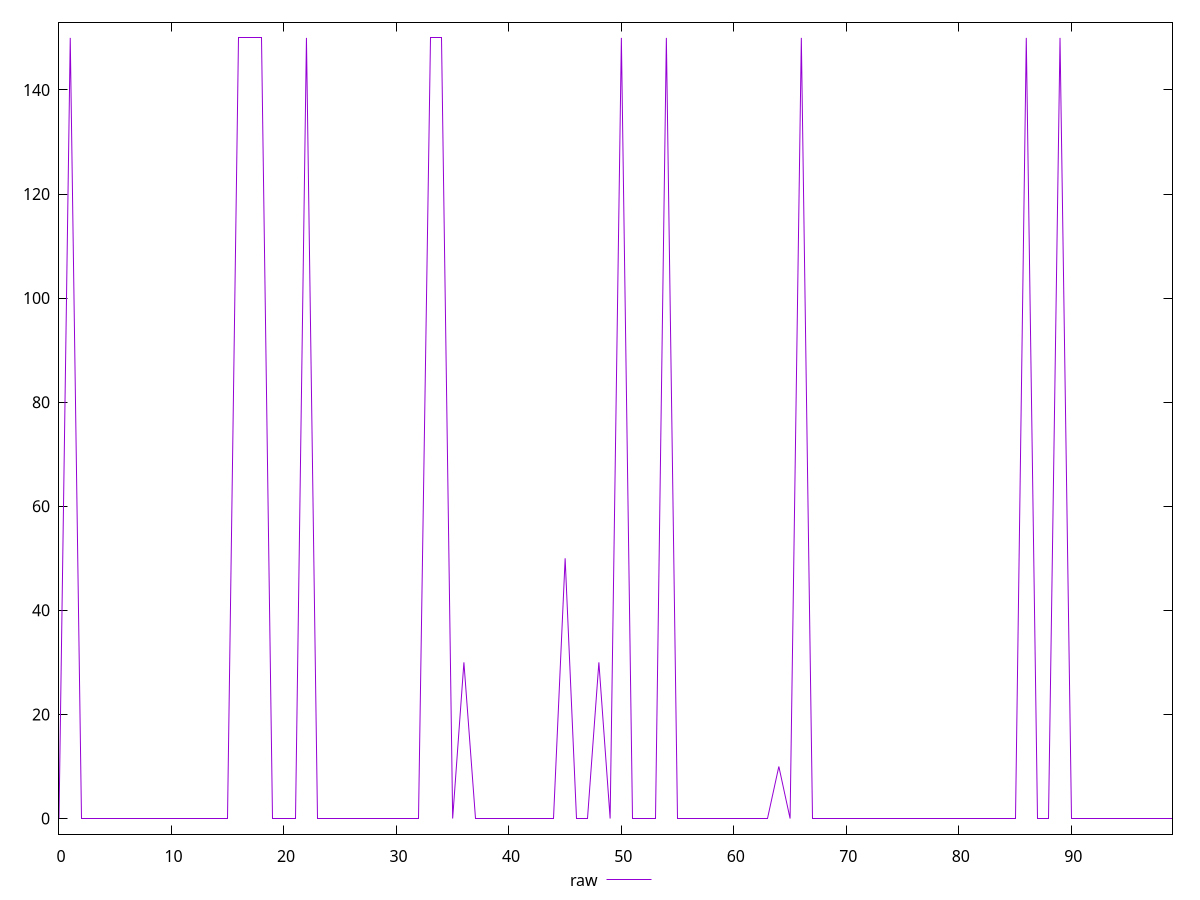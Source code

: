 reset

$raw <<EOF
0 0
1 150
2 0
3 0
4 0
5 0
6 0
7 0
8 0
9 0
10 0
11 0
12 0
13 0
14 0
15 0
16 150
17 150
18 150
19 0
20 0
21 0
22 150
23 0
24 0
25 0
26 0
27 0
28 0
29 0
30 0
31 0
32 0
33 150
34 150
35 0
36 30
37 0
38 0
39 0
40 0
41 0
42 0
43 0
44 0
45 50
46 0
47 0
48 30
49 0
50 150
51 0
52 0
53 0
54 150
55 0
56 0
57 0
58 0
59 0
60 0
61 0
62 0
63 0
64 10
65 0
66 150
67 0
68 0
69 0
70 0
71 0
72 0
73 0
74 0
75 0
76 0
77 0
78 0
79 0
80 0
81 0
82 0
83 0
84 0
85 0
86 150
87 0
88 0
89 150
90 0
91 0
92 0
93 0
94 0
95 0
96 0
97 0
98 0
99 0
EOF

set key outside below
set xrange [0:99]
set yrange [-3:153]
set trange [-3:153]
set terminal svg size 640, 500 enhanced background rgb 'white'
set output "report_00019_2021-02-10T18-14-37.922Z//unminified-css/samples/pages+cached/raw/values.svg"

plot $raw title "raw" with line

reset

